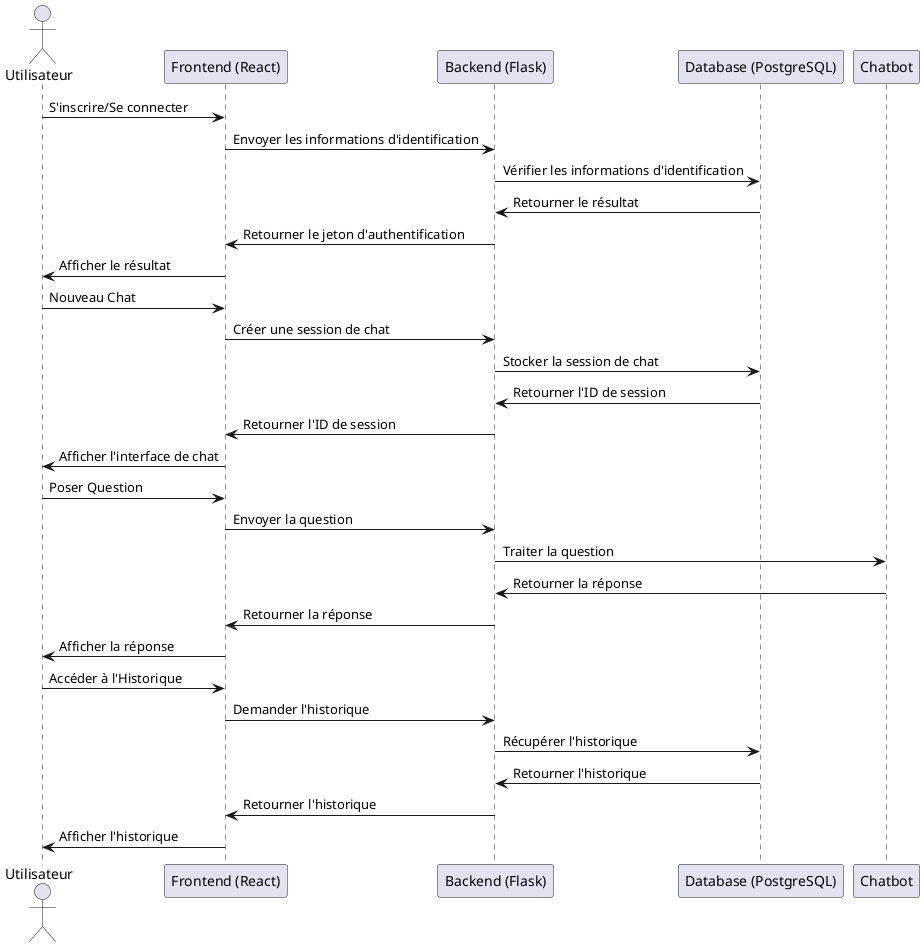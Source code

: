 @startuml sequence_diagram
actor Utilisateur
participant "Frontend (React)" as Frontend
participant "Backend (Flask)" as Backend
participant "Database (PostgreSQL)" as Database

Utilisateur -> Frontend: S'inscrire/Se connecter
Frontend -> Backend: Envoyer les informations d'identification
Backend -> Database: Vérifier les informations d'identification
Database -> Backend: Retourner le résultat
Backend -> Frontend: Retourner le jeton d'authentification
Frontend -> Utilisateur: Afficher le résultat

Utilisateur -> Frontend: Nouveau Chat
Frontend -> Backend: Créer une session de chat
Backend -> Database: Stocker la session de chat
Database -> Backend: Retourner l'ID de session
Backend -> Frontend: Retourner l'ID de session
Frontend -> Utilisateur: Afficher l'interface de chat

Utilisateur -> Frontend: Poser Question
Frontend -> Backend: Envoyer la question
Backend -> Chatbot: Traiter la question
Chatbot -> Backend: Retourner la réponse
Backend -> Frontend: Retourner la réponse
Frontend -> Utilisateur: Afficher la réponse

Utilisateur -> Frontend: Accéder à l'Historique
Frontend -> Backend: Demander l'historique
Backend -> Database: Récupérer l'historique
Database -> Backend: Retourner l'historique
Backend -> Frontend: Retourner l'historique
Frontend -> Utilisateur: Afficher l'historique

@enduml